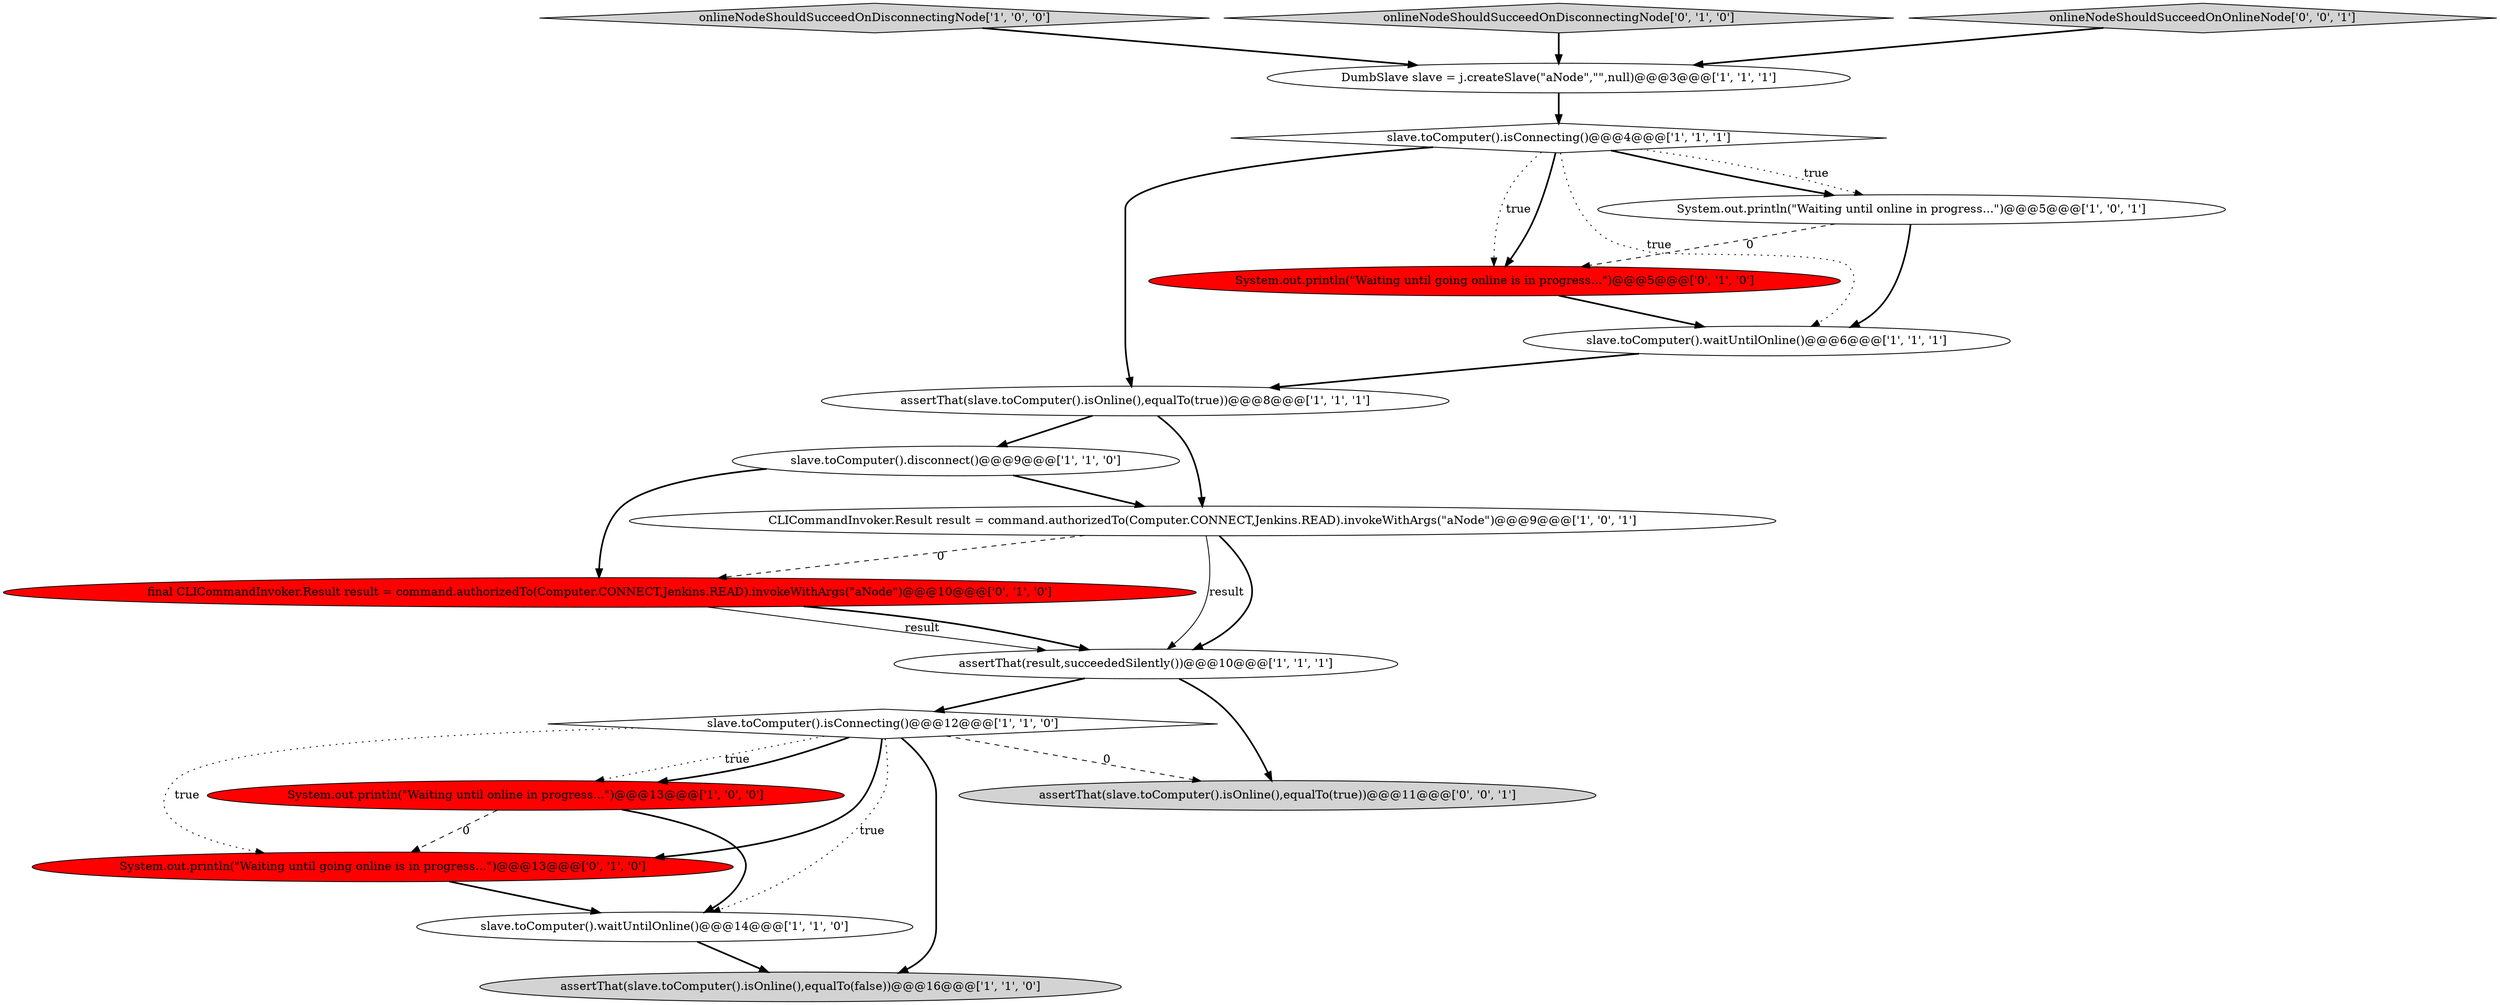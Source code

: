 digraph {
15 [style = filled, label = "System.out.println(\"Waiting until going online is in progress...\")@@@13@@@['0', '1', '0']", fillcolor = red, shape = ellipse image = "AAA1AAABBB2BBB"];
2 [style = filled, label = "onlineNodeShouldSucceedOnDisconnectingNode['1', '0', '0']", fillcolor = lightgray, shape = diamond image = "AAA0AAABBB1BBB"];
14 [style = filled, label = "onlineNodeShouldSucceedOnDisconnectingNode['0', '1', '0']", fillcolor = lightgray, shape = diamond image = "AAA0AAABBB2BBB"];
18 [style = filled, label = "assertThat(slave.toComputer().isOnline(),equalTo(true))@@@11@@@['0', '0', '1']", fillcolor = lightgray, shape = ellipse image = "AAA0AAABBB3BBB"];
12 [style = filled, label = "DumbSlave slave = j.createSlave(\"aNode\",\"\",null)@@@3@@@['1', '1', '1']", fillcolor = white, shape = ellipse image = "AAA0AAABBB1BBB"];
4 [style = filled, label = "slave.toComputer().isConnecting()@@@4@@@['1', '1', '1']", fillcolor = white, shape = diamond image = "AAA0AAABBB1BBB"];
3 [style = filled, label = "slave.toComputer().disconnect()@@@9@@@['1', '1', '0']", fillcolor = white, shape = ellipse image = "AAA0AAABBB1BBB"];
10 [style = filled, label = "slave.toComputer().isConnecting()@@@12@@@['1', '1', '0']", fillcolor = white, shape = diamond image = "AAA0AAABBB1BBB"];
0 [style = filled, label = "slave.toComputer().waitUntilOnline()@@@6@@@['1', '1', '1']", fillcolor = white, shape = ellipse image = "AAA0AAABBB1BBB"];
7 [style = filled, label = "slave.toComputer().waitUntilOnline()@@@14@@@['1', '1', '0']", fillcolor = white, shape = ellipse image = "AAA0AAABBB1BBB"];
6 [style = filled, label = "System.out.println(\"Waiting until online in progress...\")@@@5@@@['1', '0', '1']", fillcolor = white, shape = ellipse image = "AAA0AAABBB1BBB"];
5 [style = filled, label = "assertThat(result,succeededSilently())@@@10@@@['1', '1', '1']", fillcolor = white, shape = ellipse image = "AAA0AAABBB1BBB"];
9 [style = filled, label = "CLICommandInvoker.Result result = command.authorizedTo(Computer.CONNECT,Jenkins.READ).invokeWithArgs(\"aNode\")@@@9@@@['1', '0', '1']", fillcolor = white, shape = ellipse image = "AAA0AAABBB1BBB"];
13 [style = filled, label = "final CLICommandInvoker.Result result = command.authorizedTo(Computer.CONNECT,Jenkins.READ).invokeWithArgs(\"aNode\")@@@10@@@['0', '1', '0']", fillcolor = red, shape = ellipse image = "AAA1AAABBB2BBB"];
16 [style = filled, label = "System.out.println(\"Waiting until going online is in progress...\")@@@5@@@['0', '1', '0']", fillcolor = red, shape = ellipse image = "AAA1AAABBB2BBB"];
17 [style = filled, label = "onlineNodeShouldSucceedOnOnlineNode['0', '0', '1']", fillcolor = lightgray, shape = diamond image = "AAA0AAABBB3BBB"];
11 [style = filled, label = "System.out.println(\"Waiting until online in progress...\")@@@13@@@['1', '0', '0']", fillcolor = red, shape = ellipse image = "AAA1AAABBB1BBB"];
1 [style = filled, label = "assertThat(slave.toComputer().isOnline(),equalTo(true))@@@8@@@['1', '1', '1']", fillcolor = white, shape = ellipse image = "AAA0AAABBB1BBB"];
8 [style = filled, label = "assertThat(slave.toComputer().isOnline(),equalTo(false))@@@16@@@['1', '1', '0']", fillcolor = lightgray, shape = ellipse image = "AAA0AAABBB1BBB"];
4->6 [style = dotted, label="true"];
5->10 [style = bold, label=""];
16->0 [style = bold, label=""];
10->15 [style = bold, label=""];
15->7 [style = bold, label=""];
4->6 [style = bold, label=""];
11->15 [style = dashed, label="0"];
4->0 [style = dotted, label="true"];
1->3 [style = bold, label=""];
9->5 [style = solid, label="result"];
6->0 [style = bold, label=""];
5->18 [style = bold, label=""];
7->8 [style = bold, label=""];
2->12 [style = bold, label=""];
1->9 [style = bold, label=""];
10->18 [style = dashed, label="0"];
10->15 [style = dotted, label="true"];
3->9 [style = bold, label=""];
17->12 [style = bold, label=""];
6->16 [style = dashed, label="0"];
10->8 [style = bold, label=""];
12->4 [style = bold, label=""];
10->11 [style = dotted, label="true"];
13->5 [style = solid, label="result"];
0->1 [style = bold, label=""];
14->12 [style = bold, label=""];
9->13 [style = dashed, label="0"];
13->5 [style = bold, label=""];
9->5 [style = bold, label=""];
3->13 [style = bold, label=""];
4->1 [style = bold, label=""];
4->16 [style = dotted, label="true"];
10->7 [style = dotted, label="true"];
11->7 [style = bold, label=""];
4->16 [style = bold, label=""];
10->11 [style = bold, label=""];
}
